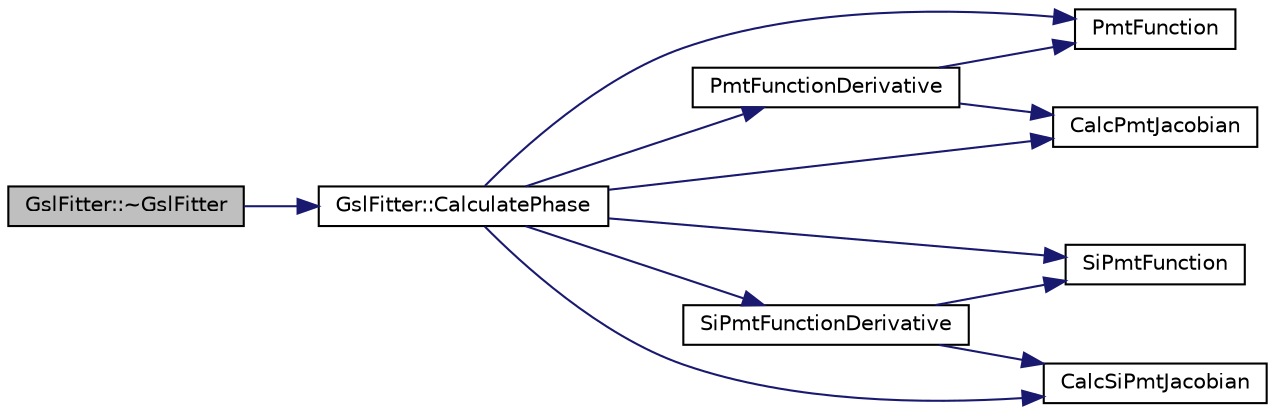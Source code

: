digraph "GslFitter::~GslFitter"
{
  edge [fontname="Helvetica",fontsize="10",labelfontname="Helvetica",labelfontsize="10"];
  node [fontname="Helvetica",fontsize="10",shape=record];
  rankdir="LR";
  Node1 [label="GslFitter::~GslFitter",height=0.2,width=0.4,color="black", fillcolor="grey75", style="filled", fontcolor="black"];
  Node1 -> Node2 [color="midnightblue",fontsize="10",style="solid",fontname="Helvetica"];
  Node2 [label="GslFitter::CalculatePhase",height=0.2,width=0.4,color="black", fillcolor="white", style="filled",URL="$dc/d06/class_gsl_fitter.html#a25c06f4ef53cefc46bb73abfb67347ff"];
  Node2 -> Node3 [color="midnightblue",fontsize="10",style="solid",fontname="Helvetica"];
  Node3 [label="PmtFunction",height=0.2,width=0.4,color="black", fillcolor="white", style="filled",URL="$d6/d85/_gsl1_fitter_8cpp.html#adc5d69e74885dcb402a256340f45f0d4"];
  Node2 -> Node4 [color="midnightblue",fontsize="10",style="solid",fontname="Helvetica"];
  Node4 [label="CalcPmtJacobian",height=0.2,width=0.4,color="black", fillcolor="white", style="filled",URL="$d6/d85/_gsl1_fitter_8cpp.html#a8d234c610289e7da30b8c8016ceeb5be"];
  Node2 -> Node5 [color="midnightblue",fontsize="10",style="solid",fontname="Helvetica"];
  Node5 [label="PmtFunctionDerivative",height=0.2,width=0.4,color="black", fillcolor="white", style="filled",URL="$d6/d85/_gsl1_fitter_8cpp.html#a34b7df3c59205f98dbc8e71731bb42b4"];
  Node5 -> Node3 [color="midnightblue",fontsize="10",style="solid",fontname="Helvetica"];
  Node5 -> Node4 [color="midnightblue",fontsize="10",style="solid",fontname="Helvetica"];
  Node2 -> Node6 [color="midnightblue",fontsize="10",style="solid",fontname="Helvetica"];
  Node6 [label="SiPmtFunction",height=0.2,width=0.4,color="black", fillcolor="white", style="filled",URL="$d6/d85/_gsl1_fitter_8cpp.html#ae7df9a4cfe02b36c949363412c4c4b4f"];
  Node2 -> Node7 [color="midnightblue",fontsize="10",style="solid",fontname="Helvetica"];
  Node7 [label="CalcSiPmtJacobian",height=0.2,width=0.4,color="black", fillcolor="white", style="filled",URL="$d6/d85/_gsl1_fitter_8cpp.html#aa2dadfd3d096c9f4bca3b6a6e6e4a265"];
  Node2 -> Node8 [color="midnightblue",fontsize="10",style="solid",fontname="Helvetica"];
  Node8 [label="SiPmtFunctionDerivative",height=0.2,width=0.4,color="black", fillcolor="white", style="filled",URL="$d6/d85/_gsl1_fitter_8cpp.html#aab8c829b4103b50a0106110effd006e5"];
  Node8 -> Node6 [color="midnightblue",fontsize="10",style="solid",fontname="Helvetica"];
  Node8 -> Node7 [color="midnightblue",fontsize="10",style="solid",fontname="Helvetica"];
}
